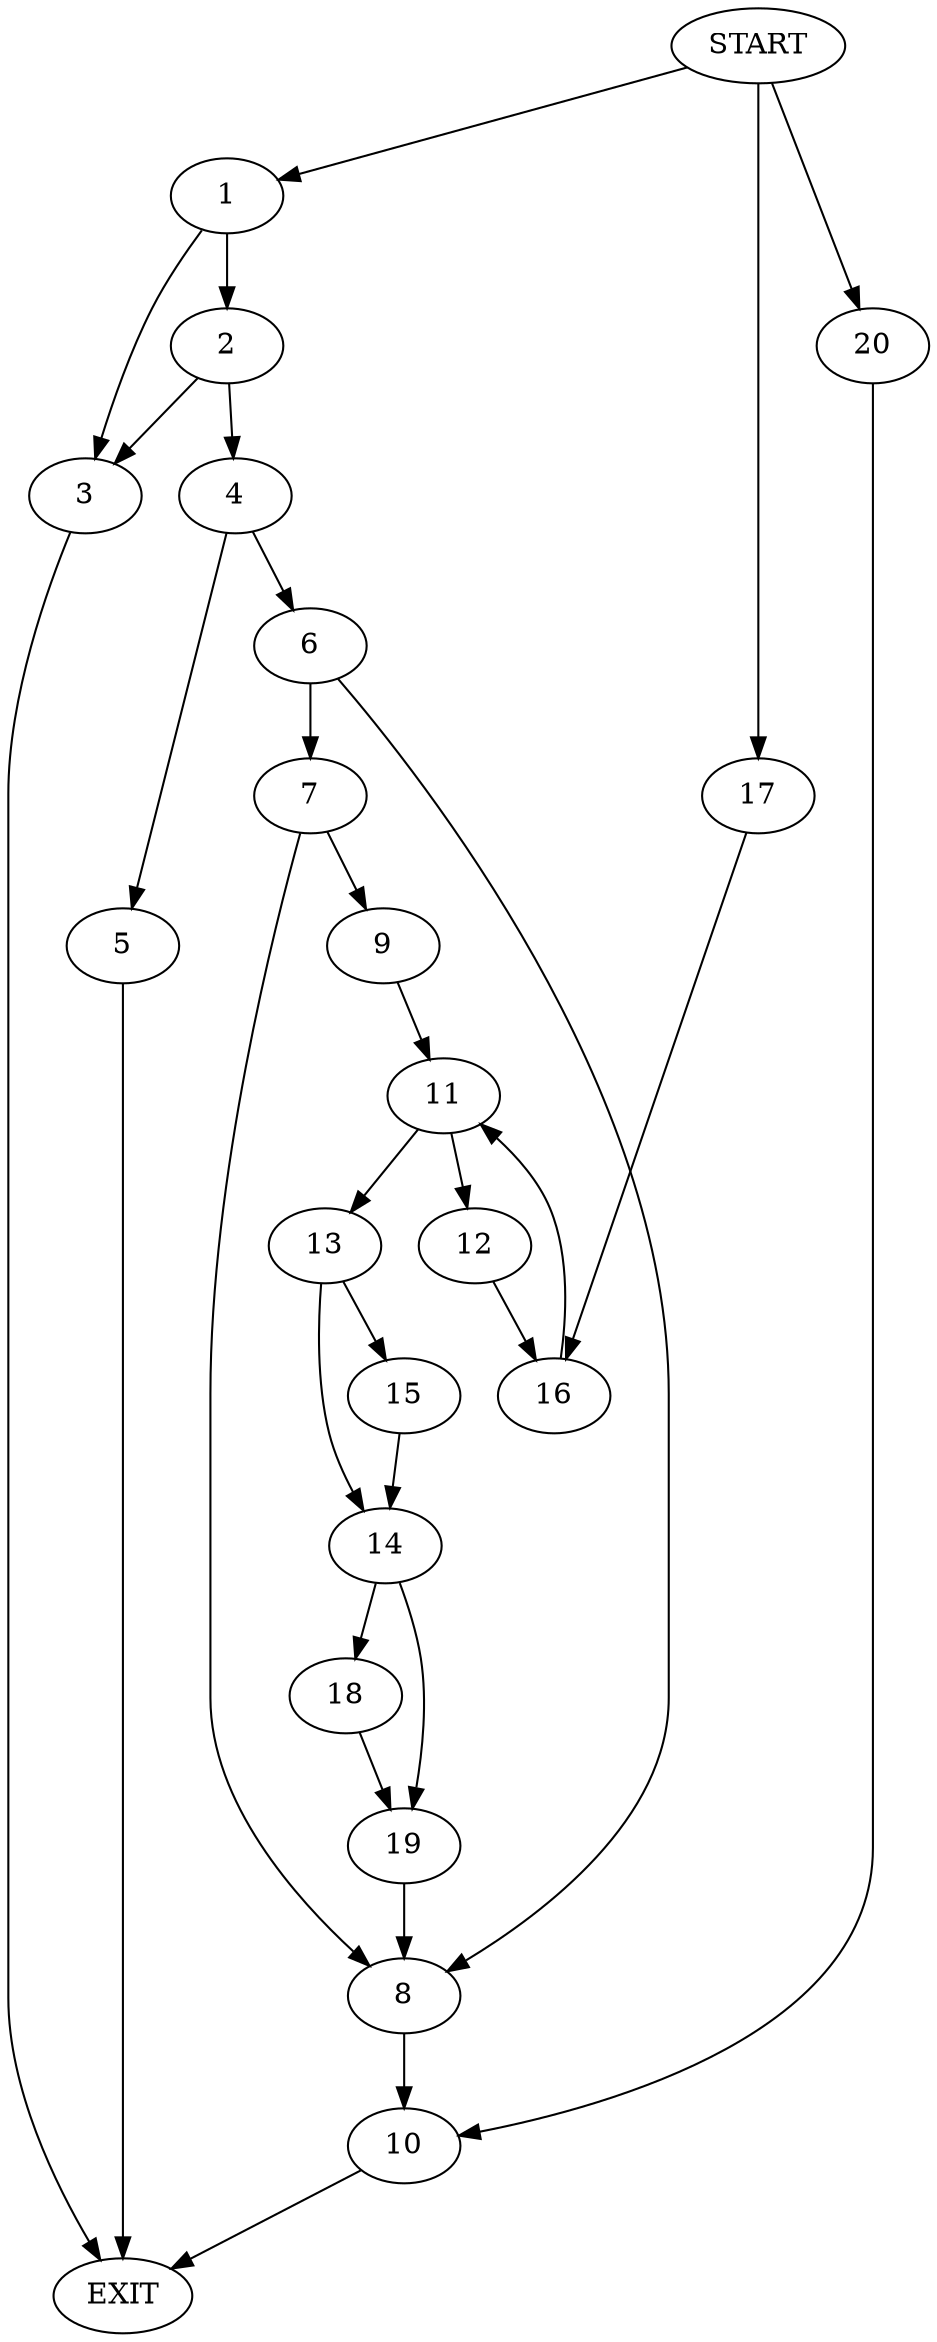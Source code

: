 digraph {
0 [label="START"]
21 [label="EXIT"]
0 -> 1
1 -> 2
1 -> 3
3 -> 21
2 -> 3
2 -> 4
4 -> 5
4 -> 6
6 -> 7
6 -> 8
5 -> 21
7 -> 9
7 -> 8
8 -> 10
9 -> 11
11 -> 12
11 -> 13
13 -> 14
13 -> 15
12 -> 16
16 -> 11
0 -> 17
17 -> 16
15 -> 14
14 -> 18
14 -> 19
18 -> 19
19 -> 8
10 -> 21
0 -> 20
20 -> 10
}
